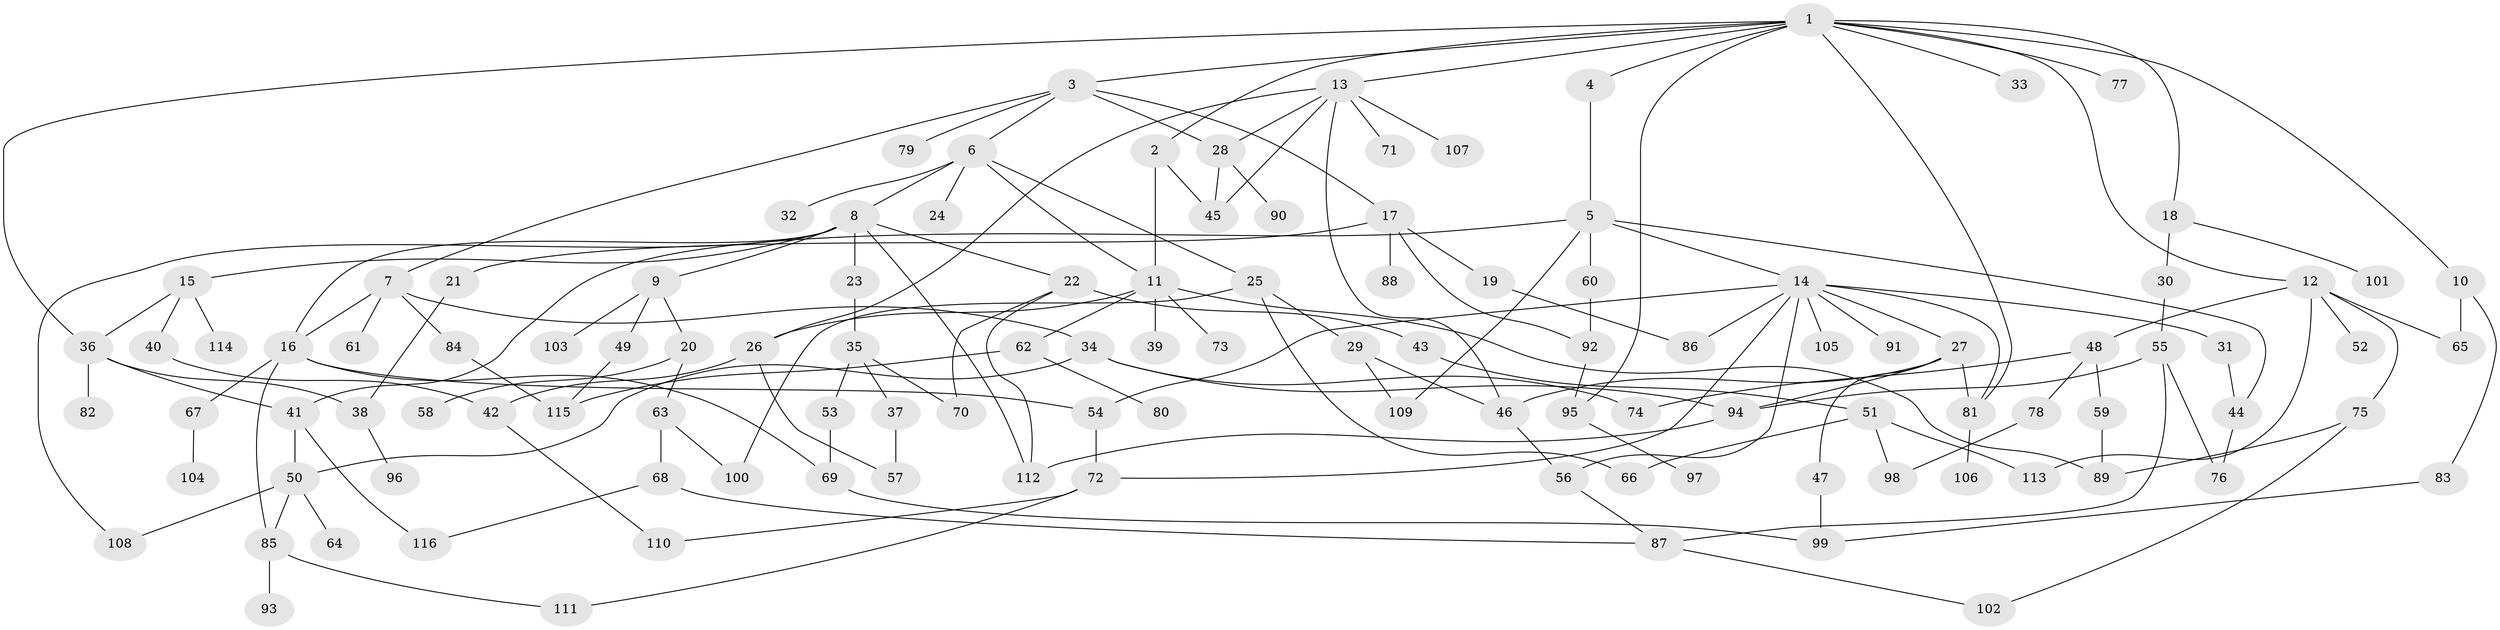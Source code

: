 // Generated by graph-tools (version 1.1) at 2025/25/03/09/25 03:25:25]
// undirected, 116 vertices, 166 edges
graph export_dot {
graph [start="1"]
  node [color=gray90,style=filled];
  1;
  2;
  3;
  4;
  5;
  6;
  7;
  8;
  9;
  10;
  11;
  12;
  13;
  14;
  15;
  16;
  17;
  18;
  19;
  20;
  21;
  22;
  23;
  24;
  25;
  26;
  27;
  28;
  29;
  30;
  31;
  32;
  33;
  34;
  35;
  36;
  37;
  38;
  39;
  40;
  41;
  42;
  43;
  44;
  45;
  46;
  47;
  48;
  49;
  50;
  51;
  52;
  53;
  54;
  55;
  56;
  57;
  58;
  59;
  60;
  61;
  62;
  63;
  64;
  65;
  66;
  67;
  68;
  69;
  70;
  71;
  72;
  73;
  74;
  75;
  76;
  77;
  78;
  79;
  80;
  81;
  82;
  83;
  84;
  85;
  86;
  87;
  88;
  89;
  90;
  91;
  92;
  93;
  94;
  95;
  96;
  97;
  98;
  99;
  100;
  101;
  102;
  103;
  104;
  105;
  106;
  107;
  108;
  109;
  110;
  111;
  112;
  113;
  114;
  115;
  116;
  1 -- 2;
  1 -- 3;
  1 -- 4;
  1 -- 10;
  1 -- 12;
  1 -- 13;
  1 -- 18;
  1 -- 33;
  1 -- 36;
  1 -- 77;
  1 -- 81;
  1 -- 95;
  2 -- 11;
  2 -- 45;
  3 -- 6;
  3 -- 7;
  3 -- 17;
  3 -- 28;
  3 -- 79;
  4 -- 5;
  5 -- 14;
  5 -- 44;
  5 -- 60;
  5 -- 109;
  5 -- 41;
  6 -- 8;
  6 -- 24;
  6 -- 25;
  6 -- 32;
  6 -- 11;
  7 -- 34;
  7 -- 61;
  7 -- 84;
  7 -- 16;
  8 -- 9;
  8 -- 15;
  8 -- 16;
  8 -- 22;
  8 -- 23;
  8 -- 108;
  8 -- 112;
  9 -- 20;
  9 -- 49;
  9 -- 103;
  10 -- 83;
  10 -- 65;
  11 -- 39;
  11 -- 62;
  11 -- 73;
  11 -- 89;
  11 -- 26;
  12 -- 48;
  12 -- 52;
  12 -- 65;
  12 -- 75;
  12 -- 113;
  13 -- 26;
  13 -- 46;
  13 -- 71;
  13 -- 107;
  13 -- 45;
  13 -- 28;
  14 -- 27;
  14 -- 31;
  14 -- 54;
  14 -- 56;
  14 -- 72;
  14 -- 86;
  14 -- 91;
  14 -- 105;
  14 -- 81;
  15 -- 40;
  15 -- 114;
  15 -- 36;
  16 -- 67;
  16 -- 85;
  16 -- 54;
  16 -- 69;
  17 -- 19;
  17 -- 21;
  17 -- 88;
  17 -- 92;
  18 -- 30;
  18 -- 101;
  19 -- 86;
  20 -- 58;
  20 -- 63;
  21 -- 38;
  22 -- 43;
  22 -- 70;
  22 -- 112;
  23 -- 35;
  25 -- 29;
  25 -- 66;
  25 -- 100;
  26 -- 42;
  26 -- 57;
  27 -- 47;
  27 -- 46;
  27 -- 94;
  27 -- 81;
  28 -- 90;
  28 -- 45;
  29 -- 46;
  29 -- 109;
  30 -- 55;
  31 -- 44;
  34 -- 50;
  34 -- 74;
  34 -- 94;
  35 -- 37;
  35 -- 53;
  35 -- 70;
  36 -- 41;
  36 -- 82;
  36 -- 38;
  37 -- 57;
  38 -- 96;
  40 -- 42;
  41 -- 116;
  41 -- 50;
  42 -- 110;
  43 -- 51;
  44 -- 76;
  46 -- 56;
  47 -- 99;
  48 -- 59;
  48 -- 78;
  48 -- 74;
  49 -- 115;
  50 -- 64;
  50 -- 108;
  50 -- 85;
  51 -- 66;
  51 -- 113;
  51 -- 98;
  53 -- 69;
  54 -- 72;
  55 -- 87;
  55 -- 76;
  55 -- 94;
  56 -- 87;
  59 -- 89;
  60 -- 92;
  62 -- 80;
  62 -- 115;
  63 -- 68;
  63 -- 100;
  67 -- 104;
  68 -- 87;
  68 -- 116;
  69 -- 99;
  72 -- 110;
  72 -- 111;
  75 -- 102;
  75 -- 89;
  78 -- 98;
  81 -- 106;
  83 -- 99;
  84 -- 115;
  85 -- 93;
  85 -- 111;
  87 -- 102;
  92 -- 95;
  94 -- 112;
  95 -- 97;
}
